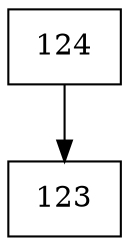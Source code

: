 digraph G {
  node [shape=record];
  node0 [label="{124}"];
  node0 -> node1;
  node1 [label="{123}"];
}
